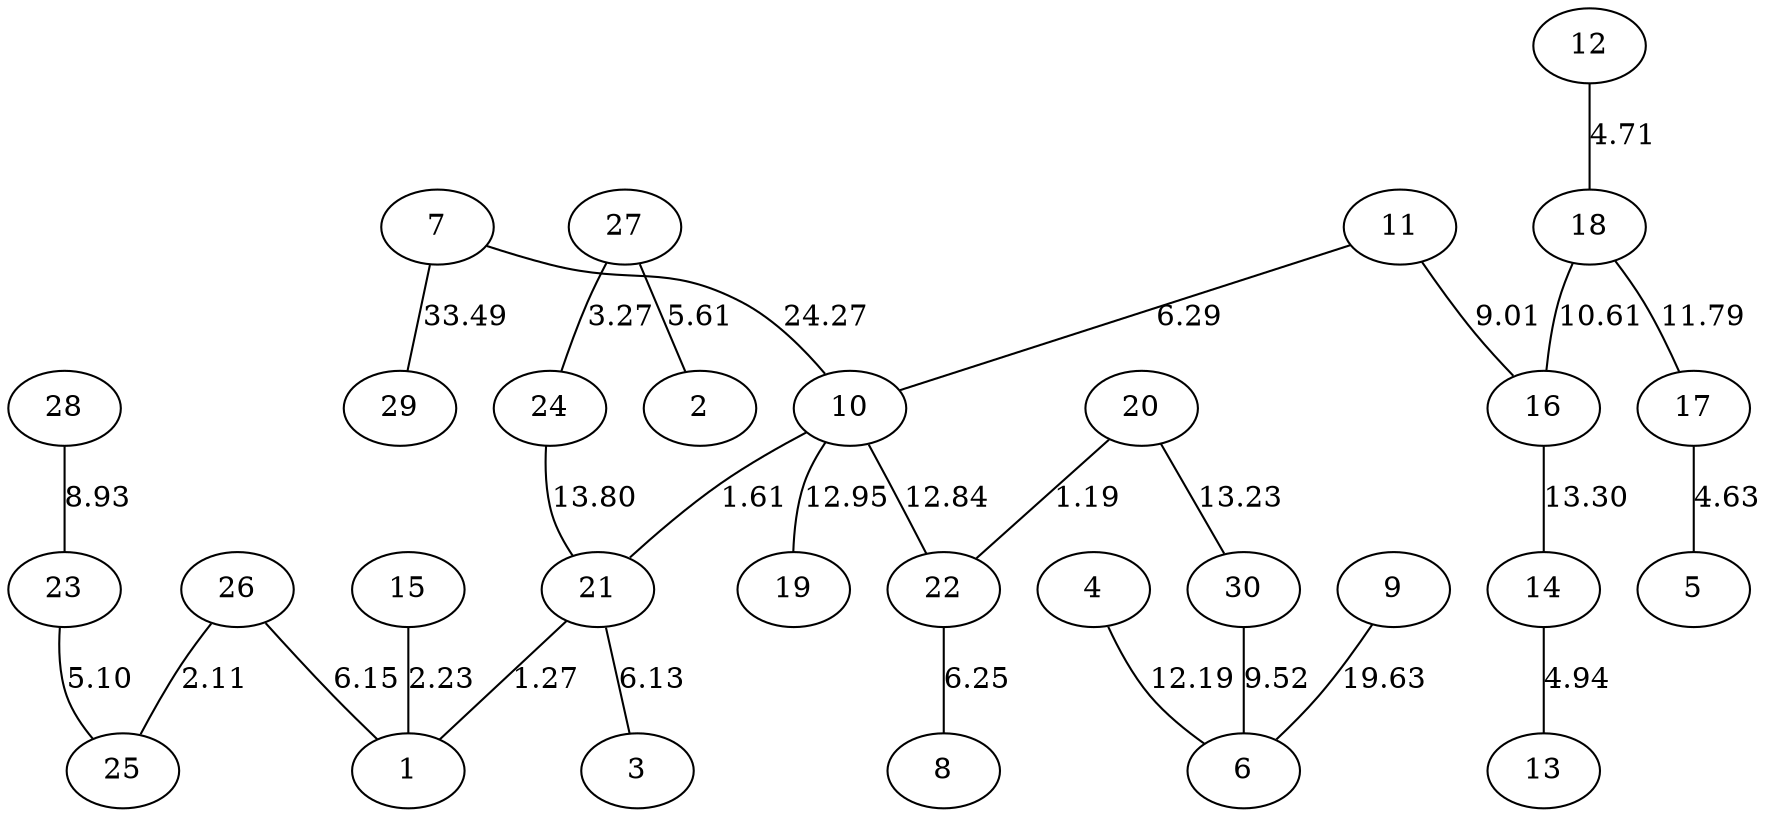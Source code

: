 graph {
20--22[label=1.19]
21--1[label=1.27]
10--21[label=1.61]
26--25[label=2.11]
15--1[label=2.23]
27--24[label=3.27]
17--5[label=4.63]
12--18[label=4.71]
14--13[label=4.94]
23--25[label=5.10]
27--2[label=5.61]
21--3[label=6.13]
26--1[label=6.15]
22--8[label=6.25]
11--10[label=6.29]
28--23[label=8.93]
11--16[label=9.01]
30--6[label=9.52]
18--16[label=10.61]
18--17[label=11.79]
4--6[label=12.19]
10--22[label=12.84]
10--19[label=12.95]
20--30[label=13.23]
16--14[label=13.30]
24--21[label=13.80]
9--6[label=19.63]
7--10[label=24.27]
7--29[label=33.49]
}
